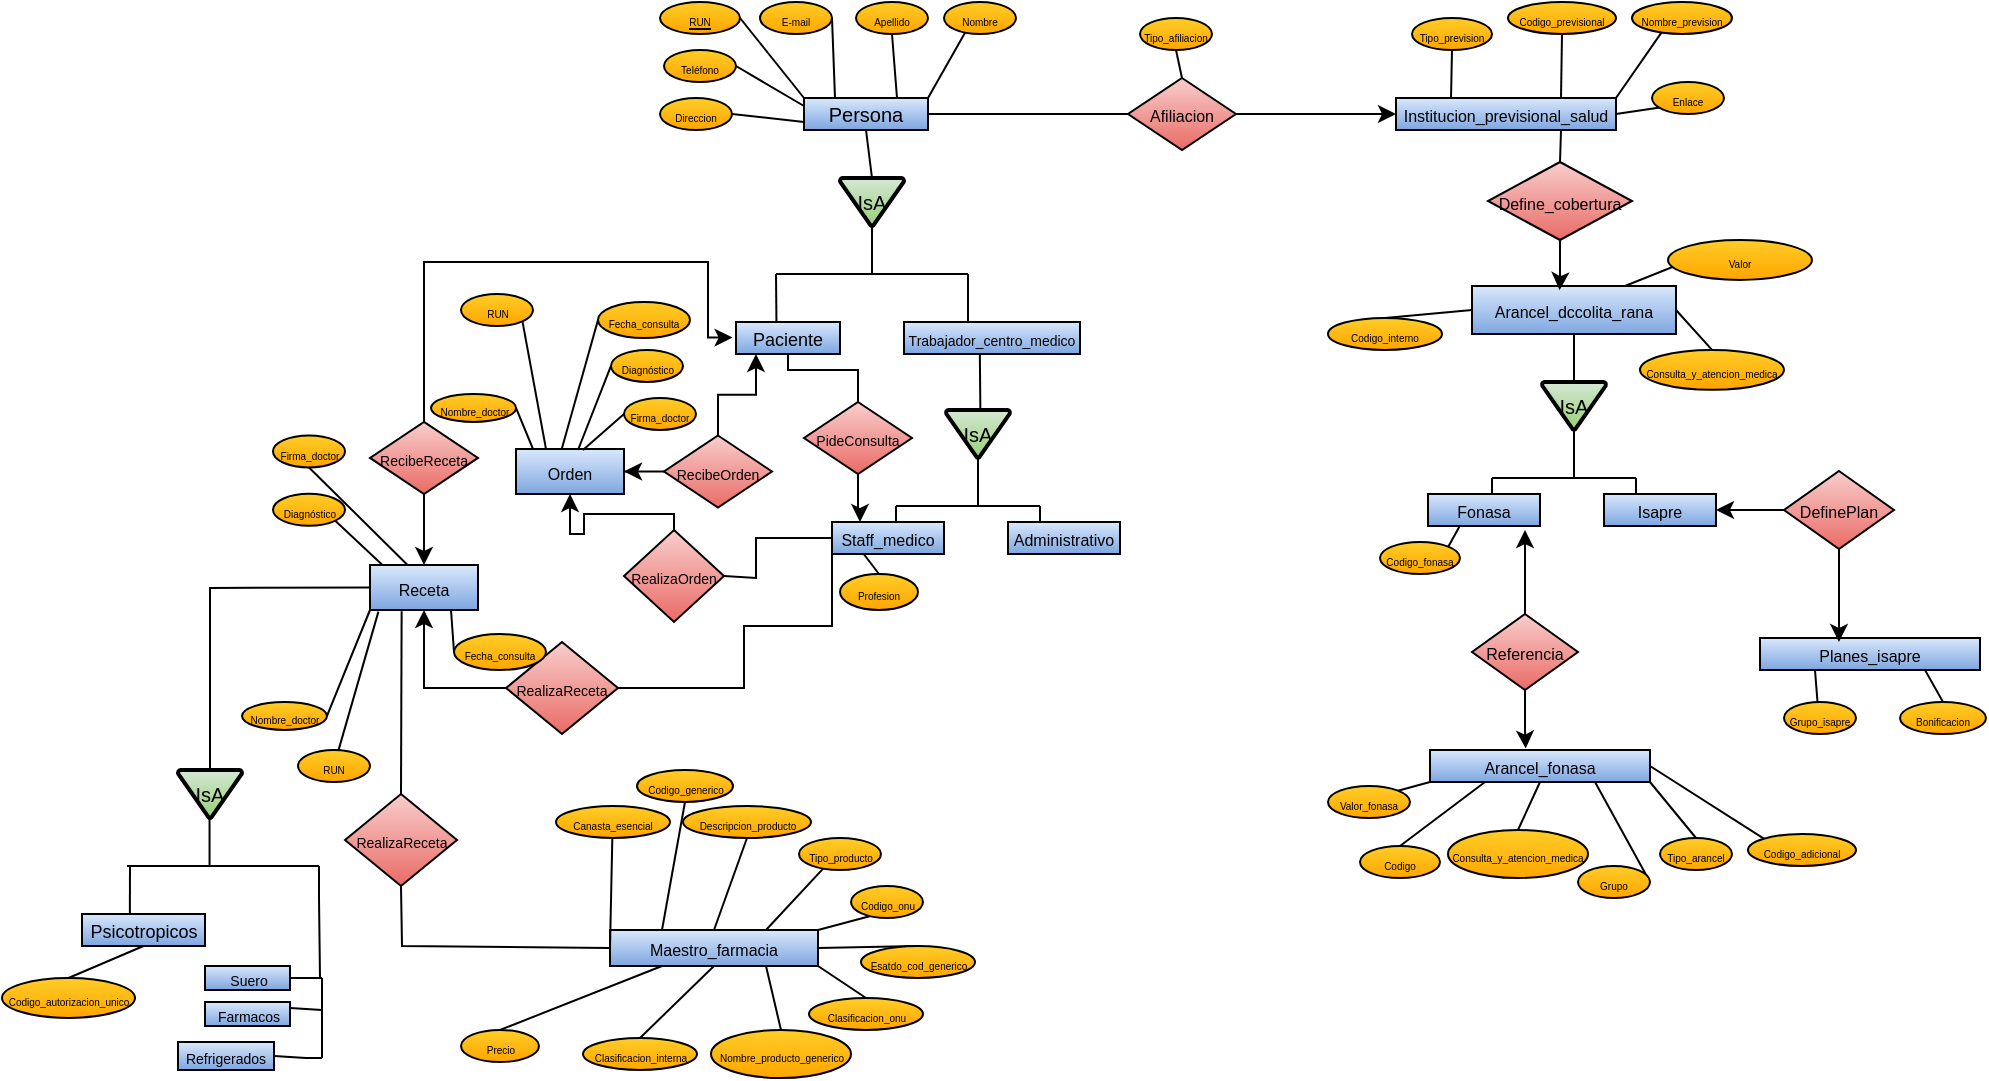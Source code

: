<mxfile version="28.2.1">
  <diagram name="Página-1" id="rJDqhCbAcnsPSJ13aXZU">
    <mxGraphModel dx="2027" dy="625" grid="1" gridSize="8" guides="1" tooltips="1" connect="1" arrows="1" fold="1" page="1" pageScale="1" pageWidth="827" pageHeight="1169" math="0" shadow="0">
      <root>
        <mxCell id="0" />
        <mxCell id="1" parent="0" />
        <mxCell id="Bj1nx7qE9Sku3UdAhUCZ-23" value="&lt;span style=&quot;text-wrap-mode: nowrap;&quot;&gt;&lt;font style=&quot;font-size: 10px;&quot;&gt;Persona&lt;/font&gt;&lt;/span&gt;" style="whiteSpace=wrap;html=1;align=center;fillColor=#dae8fc;strokeColor=#000000;gradientColor=#7ea6e0;" parent="1" vertex="1">
          <mxGeometry x="217" y="56" width="62" height="16" as="geometry" />
        </mxCell>
        <mxCell id="Bj1nx7qE9Sku3UdAhUCZ-24" value="&lt;span style=&quot;font-size: 5px;&quot;&gt;Teléfono&lt;/span&gt;" style="ellipse;whiteSpace=wrap;html=1;align=center;fillColor=#ffcd28;gradientColor=#ffa500;strokeColor=#000000;" parent="1" vertex="1">
          <mxGeometry x="147" y="32" width="36" height="16" as="geometry" />
        </mxCell>
        <mxCell id="Bj1nx7qE9Sku3UdAhUCZ-26" value="&lt;u style=&quot;font-size: 5px;&quot;&gt;RUN&lt;/u&gt;" style="ellipse;whiteSpace=wrap;html=1;align=center;fontStyle=4;fillColor=#ffcd28;gradientColor=#ffa500;strokeColor=#000000;" parent="1" vertex="1">
          <mxGeometry x="145" y="8" width="40" height="16" as="geometry" />
        </mxCell>
        <mxCell id="Bj1nx7qE9Sku3UdAhUCZ-30" value="" style="endArrow=none;html=1;rounded=0;entryX=1;entryY=0.5;entryDx=0;entryDy=0;exitX=0;exitY=0.75;exitDx=0;exitDy=0;strokeColor=#000000;" parent="1" source="Bj1nx7qE9Sku3UdAhUCZ-23" target="Bj1nx7qE9Sku3UdAhUCZ-35" edge="1">
          <mxGeometry width="50" height="50" relative="1" as="geometry">
            <mxPoint x="202" y="112" as="sourcePoint" />
            <mxPoint x="195" y="96" as="targetPoint" />
          </mxGeometry>
        </mxCell>
        <mxCell id="Bj1nx7qE9Sku3UdAhUCZ-32" value="&lt;span style=&quot;font-size: 5px;&quot;&gt;E-mail&lt;/span&gt;" style="ellipse;whiteSpace=wrap;html=1;align=center;fillColor=#ffcd28;gradientColor=#ffa500;strokeColor=#000000;" parent="1" vertex="1">
          <mxGeometry x="195" y="8" width="36" height="16" as="geometry" />
        </mxCell>
        <mxCell id="Bj1nx7qE9Sku3UdAhUCZ-33" value="&lt;span style=&quot;font-size: 5px;&quot;&gt;Nombre&lt;/span&gt;" style="ellipse;whiteSpace=wrap;html=1;align=center;fillColor=#ffcd28;gradientColor=#ffa500;strokeColor=#000000;" parent="1" vertex="1">
          <mxGeometry x="287" y="8" width="36" height="16" as="geometry" />
        </mxCell>
        <mxCell id="Bj1nx7qE9Sku3UdAhUCZ-34" value="&lt;span style=&quot;font-size: 5px;&quot;&gt;Apellido&lt;/span&gt;" style="ellipse;whiteSpace=wrap;html=1;align=center;fillColor=#ffcd28;gradientColor=#ffa500;strokeColor=#000000;" parent="1" vertex="1">
          <mxGeometry x="243" y="8" width="36" height="16" as="geometry" />
        </mxCell>
        <mxCell id="Bj1nx7qE9Sku3UdAhUCZ-35" value="&lt;span style=&quot;font-size: 5px;&quot;&gt;Direccion&lt;/span&gt;" style="ellipse;whiteSpace=wrap;html=1;align=center;fillColor=#ffcd28;gradientColor=#ffa500;strokeColor=#000000;" parent="1" vertex="1">
          <mxGeometry x="145" y="56" width="36" height="16" as="geometry" />
        </mxCell>
        <mxCell id="Bj1nx7qE9Sku3UdAhUCZ-36" value="" style="endArrow=none;html=1;rounded=0;entryX=1;entryY=0.5;entryDx=0;entryDy=0;exitX=0;exitY=0;exitDx=0;exitDy=0;strokeColor=#000000;" parent="1" source="Bj1nx7qE9Sku3UdAhUCZ-23" edge="1">
          <mxGeometry width="50" height="50" relative="1" as="geometry">
            <mxPoint x="192" y="32" as="sourcePoint" />
            <mxPoint x="185" y="16" as="targetPoint" />
          </mxGeometry>
        </mxCell>
        <mxCell id="Bj1nx7qE9Sku3UdAhUCZ-37" value="" style="endArrow=none;html=1;rounded=0;entryX=1;entryY=0.5;entryDx=0;entryDy=0;exitX=0;exitY=0.25;exitDx=0;exitDy=0;strokeColor=#000000;" parent="1" source="Bj1nx7qE9Sku3UdAhUCZ-23" edge="1">
          <mxGeometry width="50" height="50" relative="1" as="geometry">
            <mxPoint x="190" y="56" as="sourcePoint" />
            <mxPoint x="183" y="40" as="targetPoint" />
          </mxGeometry>
        </mxCell>
        <mxCell id="Bj1nx7qE9Sku3UdAhUCZ-38" value="" style="endArrow=none;html=1;rounded=0;entryX=1;entryY=0.5;entryDx=0;entryDy=0;exitX=0.25;exitY=0;exitDx=0;exitDy=0;strokeColor=#000000;" parent="1" source="Bj1nx7qE9Sku3UdAhUCZ-23" edge="1">
          <mxGeometry width="50" height="50" relative="1" as="geometry">
            <mxPoint x="233" y="48" as="sourcePoint" />
            <mxPoint x="231" y="16" as="targetPoint" />
          </mxGeometry>
        </mxCell>
        <mxCell id="Bj1nx7qE9Sku3UdAhUCZ-39" value="" style="endArrow=none;html=1;rounded=0;entryX=0.5;entryY=1;entryDx=0;entryDy=0;exitX=0.75;exitY=0;exitDx=0;exitDy=0;strokeColor=#000000;" parent="1" source="Bj1nx7qE9Sku3UdAhUCZ-23" target="Bj1nx7qE9Sku3UdAhUCZ-34" edge="1">
          <mxGeometry width="50" height="50" relative="1" as="geometry">
            <mxPoint x="266" y="48" as="sourcePoint" />
            <mxPoint x="259" y="32" as="targetPoint" />
          </mxGeometry>
        </mxCell>
        <mxCell id="Bj1nx7qE9Sku3UdAhUCZ-40" value="" style="endArrow=none;html=1;rounded=0;entryX=0.294;entryY=0.956;entryDx=0;entryDy=0;exitX=1;exitY=0;exitDx=0;exitDy=0;entryPerimeter=0;strokeColor=#000000;" parent="1" source="Bj1nx7qE9Sku3UdAhUCZ-23" target="Bj1nx7qE9Sku3UdAhUCZ-33" edge="1">
          <mxGeometry width="50" height="50" relative="1" as="geometry">
            <mxPoint x="290" y="48" as="sourcePoint" />
            <mxPoint x="283" y="32" as="targetPoint" />
          </mxGeometry>
        </mxCell>
        <mxCell id="Bj1nx7qE9Sku3UdAhUCZ-41" value="&lt;font size=&quot;1&quot;&gt;IsA&lt;/font&gt;" style="strokeWidth=2;html=1;shape=mxgraph.flowchart.merge_or_storage;whiteSpace=wrap;verticalAlign=middle;labelPosition=center;verticalLabelPosition=middle;align=center;fillColor=#d5e8d4;gradientColor=#97d077;strokeColor=#000000;" parent="1" vertex="1">
          <mxGeometry x="235" y="96" width="32" height="24" as="geometry" />
        </mxCell>
        <mxCell id="Bj1nx7qE9Sku3UdAhUCZ-42" value="" style="endArrow=none;html=1;rounded=0;entryX=0.5;entryY=1;entryDx=0;entryDy=0;strokeColor=#000000;" parent="1" target="Bj1nx7qE9Sku3UdAhUCZ-23" edge="1">
          <mxGeometry width="50" height="50" relative="1" as="geometry">
            <mxPoint x="251" y="96" as="sourcePoint" />
            <mxPoint x="227" y="96" as="targetPoint" />
            <Array as="points" />
          </mxGeometry>
        </mxCell>
        <mxCell id="Bj1nx7qE9Sku3UdAhUCZ-43" value="" style="endArrow=none;html=1;rounded=0;strokeColor=#000000;" parent="1" edge="1">
          <mxGeometry relative="1" as="geometry">
            <mxPoint x="203" y="144" as="sourcePoint" />
            <mxPoint x="299" y="144" as="targetPoint" />
          </mxGeometry>
        </mxCell>
        <mxCell id="Bj1nx7qE9Sku3UdAhUCZ-44" value="" style="endArrow=none;html=1;rounded=0;entryX=0.5;entryY=1;entryDx=0;entryDy=0;strokeColor=#000000;" parent="1" edge="1">
          <mxGeometry width="50" height="50" relative="1" as="geometry">
            <mxPoint x="251" y="144" as="sourcePoint" />
            <mxPoint x="251" y="120" as="targetPoint" />
            <Array as="points">
              <mxPoint x="251" y="144" />
            </Array>
          </mxGeometry>
        </mxCell>
        <mxCell id="hSOPc2--m0W6r65Y0pzY-3" value="&lt;span style=&quot;text-wrap-mode: nowrap;&quot;&gt;&lt;font style=&quot;font-size: 9px;&quot;&gt;Paciente&lt;/font&gt;&lt;/span&gt;" style="whiteSpace=wrap;html=1;align=center;fillColor=#dae8fc;gradientColor=#7ea6e0;strokeColor=#000000;" parent="1" vertex="1">
          <mxGeometry x="183" y="168" width="52" height="16" as="geometry" />
        </mxCell>
        <mxCell id="hSOPc2--m0W6r65Y0pzY-4" value="&lt;span style=&quot;text-wrap-mode: nowrap;&quot;&gt;&lt;font style=&quot;font-size: 7px;&quot;&gt;Trabajador_centro_medico&lt;/font&gt;&lt;/span&gt;" style="whiteSpace=wrap;html=1;align=center;fillColor=#dae8fc;gradientColor=#7ea6e0;strokeColor=#000000;" parent="1" vertex="1">
          <mxGeometry x="267" y="168" width="88" height="16" as="geometry" />
        </mxCell>
        <mxCell id="hSOPc2--m0W6r65Y0pzY-5" value="" style="endArrow=none;html=1;rounded=0;exitX=0.389;exitY=0;exitDx=0;exitDy=0;exitPerimeter=0;strokeColor=#000000;" parent="1" source="hSOPc2--m0W6r65Y0pzY-3" edge="1">
          <mxGeometry width="50" height="50" relative="1" as="geometry">
            <mxPoint x="139" y="176" as="sourcePoint" />
            <mxPoint x="203" y="144" as="targetPoint" />
            <Array as="points" />
          </mxGeometry>
        </mxCell>
        <mxCell id="hSOPc2--m0W6r65Y0pzY-6" value="" style="endArrow=none;html=1;rounded=0;strokeColor=#000000;" parent="1" edge="1">
          <mxGeometry width="50" height="50" relative="1" as="geometry">
            <mxPoint x="299" y="168" as="sourcePoint" />
            <mxPoint x="299" y="144" as="targetPoint" />
            <Array as="points">
              <mxPoint x="299" y="160" />
            </Array>
          </mxGeometry>
        </mxCell>
        <mxCell id="hSOPc2--m0W6r65Y0pzY-7" value="&lt;font size=&quot;1&quot;&gt;IsA&lt;/font&gt;" style="strokeWidth=2;html=1;shape=mxgraph.flowchart.merge_or_storage;whiteSpace=wrap;verticalAlign=middle;labelPosition=center;verticalLabelPosition=middle;align=center;fillColor=#d5e8d4;gradientColor=#97d077;strokeColor=#000000;" parent="1" vertex="1">
          <mxGeometry x="586" y="197.95" width="32" height="24" as="geometry" />
        </mxCell>
        <mxCell id="hSOPc2--m0W6r65Y0pzY-8" value="" style="endArrow=none;html=1;rounded=0;entryX=0.5;entryY=1;entryDx=0;entryDy=0;exitX=0.5;exitY=0;exitDx=0;exitDy=0;exitPerimeter=0;strokeColor=#000000;" parent="1" source="hSOPc2--m0W6r65Y0pzY-7" target="3k63BQbmj2PdBDbmNy_D-1" edge="1">
          <mxGeometry width="50" height="50" relative="1" as="geometry">
            <mxPoint x="584" y="197.95" as="sourcePoint" />
            <mxPoint x="584.824" y="173.998" as="targetPoint" />
            <Array as="points" />
          </mxGeometry>
        </mxCell>
        <mxCell id="hSOPc2--m0W6r65Y0pzY-9" value="" style="endArrow=none;html=1;rounded=0;strokeColor=#000000;" parent="1" edge="1">
          <mxGeometry relative="1" as="geometry">
            <mxPoint x="561" y="246" as="sourcePoint" />
            <mxPoint x="633" y="246" as="targetPoint" />
          </mxGeometry>
        </mxCell>
        <mxCell id="hSOPc2--m0W6r65Y0pzY-10" value="" style="endArrow=none;html=1;rounded=0;strokeColor=#000000;entryX=0.5;entryY=1;entryDx=0;entryDy=0;entryPerimeter=0;" parent="1" target="hSOPc2--m0W6r65Y0pzY-7" edge="1">
          <mxGeometry width="50" height="50" relative="1" as="geometry">
            <mxPoint x="602" y="246" as="sourcePoint" />
            <mxPoint x="584" y="261.95" as="targetPoint" />
            <Array as="points" />
          </mxGeometry>
        </mxCell>
        <mxCell id="hSOPc2--m0W6r65Y0pzY-12" value="" style="endArrow=none;html=1;rounded=0;strokeColor=#000000;" parent="1" edge="1">
          <mxGeometry width="50" height="50" relative="1" as="geometry">
            <mxPoint x="561" y="254" as="sourcePoint" />
            <mxPoint x="561" y="246" as="targetPoint" />
            <Array as="points" />
          </mxGeometry>
        </mxCell>
        <mxCell id="hSOPc2--m0W6r65Y0pzY-13" value="" style="endArrow=none;html=1;rounded=0;strokeColor=#000000;" parent="1" edge="1">
          <mxGeometry width="50" height="50" relative="1" as="geometry">
            <mxPoint x="633" y="254" as="sourcePoint" />
            <mxPoint x="633" y="246" as="targetPoint" />
            <Array as="points" />
          </mxGeometry>
        </mxCell>
        <mxCell id="hSOPc2--m0W6r65Y0pzY-14" value="&lt;span style=&quot;text-wrap-mode: nowrap;&quot;&gt;&lt;font style=&quot;font-size: 8px;&quot;&gt;Fonasa&lt;/font&gt;&lt;/span&gt;" style="whiteSpace=wrap;html=1;align=center;fillColor=#dae8fc;gradientColor=#7ea6e0;strokeColor=#000000;" parent="1" vertex="1">
          <mxGeometry x="529" y="254" width="56" height="16" as="geometry" />
        </mxCell>
        <mxCell id="hSOPc2--m0W6r65Y0pzY-15" value="&lt;span style=&quot;text-wrap-mode: nowrap;&quot;&gt;&lt;font style=&quot;font-size: 8px;&quot;&gt;Isapre&lt;/font&gt;&lt;/span&gt;" style="whiteSpace=wrap;html=1;align=center;fillColor=#dae8fc;gradientColor=#7ea6e0;strokeColor=#000000;" parent="1" vertex="1">
          <mxGeometry x="617" y="254" width="56" height="16" as="geometry" />
        </mxCell>
        <mxCell id="hSOPc2--m0W6r65Y0pzY-17" value="&lt;span style=&quot;font-size: 5px;&quot;&gt;Codigo_fonasa&lt;/span&gt;" style="ellipse;whiteSpace=wrap;html=1;align=center;fillColor=#ffcd28;gradientColor=#ffa500;strokeColor=#000000;" parent="1" vertex="1">
          <mxGeometry x="505" y="278" width="40" height="16" as="geometry" />
        </mxCell>
        <mxCell id="hSOPc2--m0W6r65Y0pzY-18" value="" style="endArrow=none;html=1;rounded=0;exitX=1;exitY=0;exitDx=0;exitDy=0;strokeColor=#000000;" parent="1" source="hSOPc2--m0W6r65Y0pzY-17" edge="1">
          <mxGeometry width="50" height="50" relative="1" as="geometry">
            <mxPoint x="544.86" y="286" as="sourcePoint" />
            <mxPoint x="544.86" y="270" as="targetPoint" />
            <Array as="points" />
          </mxGeometry>
        </mxCell>
        <mxCell id="hSOPc2--m0W6r65Y0pzY-19" value="&lt;span style=&quot;text-wrap-mode: nowrap;&quot;&gt;&lt;font style=&quot;font-size: 8px;&quot;&gt;Institucion_previsional_salud&lt;/font&gt;&lt;/span&gt;" style="whiteSpace=wrap;html=1;align=center;fillColor=#dae8fc;strokeColor=#000000;gradientColor=#7ea6e0;" parent="1" vertex="1">
          <mxGeometry x="513" y="56" width="110" height="16" as="geometry" />
        </mxCell>
        <mxCell id="hSOPc2--m0W6r65Y0pzY-20" value="&lt;span style=&quot;font-size: 5px;&quot;&gt;Tipo_prevision&lt;/span&gt;" style="ellipse;whiteSpace=wrap;html=1;align=center;fillColor=#ffcd28;gradientColor=#ffa500;strokeColor=#000000;" parent="1" vertex="1">
          <mxGeometry x="521" y="16" width="40" height="16" as="geometry" />
        </mxCell>
        <mxCell id="hSOPc2--m0W6r65Y0pzY-22" value="" style="endArrow=none;html=1;rounded=0;entryX=1;entryY=0.5;entryDx=0;entryDy=0;exitX=1;exitY=0.5;exitDx=0;exitDy=0;strokeColor=#000000;" parent="1" source="hSOPc2--m0W6r65Y0pzY-19" target="hSOPc2--m0W6r65Y0pzY-26" edge="1">
          <mxGeometry width="50" height="50" relative="1" as="geometry">
            <mxPoint x="546" y="112" as="sourcePoint" />
            <mxPoint x="539" y="96" as="targetPoint" />
          </mxGeometry>
        </mxCell>
        <mxCell id="hSOPc2--m0W6r65Y0pzY-24" value="&lt;font style=&quot;font-size: 5px;&quot;&gt;Nombre_prevision&lt;/font&gt;" style="ellipse;whiteSpace=wrap;html=1;align=center;fillColor=#ffcd28;gradientColor=#ffa500;strokeColor=#000000;" parent="1" vertex="1">
          <mxGeometry x="631" y="8" width="50" height="16" as="geometry" />
        </mxCell>
        <mxCell id="hSOPc2--m0W6r65Y0pzY-25" value="&lt;span style=&quot;font-size: 5px;&quot;&gt;Codigo_previsional&lt;/span&gt;" style="ellipse;whiteSpace=wrap;html=1;align=center;fillColor=#ffcd28;gradientColor=#ffa500;strokeColor=#000000;" parent="1" vertex="1">
          <mxGeometry x="569" y="8" width="54" height="16" as="geometry" />
        </mxCell>
        <mxCell id="hSOPc2--m0W6r65Y0pzY-26" value="&lt;span style=&quot;font-size: 5px;&quot;&gt;Enlace&lt;/span&gt;" style="ellipse;whiteSpace=wrap;html=1;align=center;fillColor=#ffcd28;gradientColor=#ffa500;strokeColor=#000000;" parent="1" vertex="1">
          <mxGeometry x="641" y="48" width="36" height="16" as="geometry" />
        </mxCell>
        <mxCell id="hSOPc2--m0W6r65Y0pzY-28" value="" style="endArrow=none;html=1;rounded=0;entryX=0.5;entryY=1;entryDx=0;entryDy=0;exitX=0.25;exitY=0;exitDx=0;exitDy=0;strokeColor=#000000;" parent="1" source="hSOPc2--m0W6r65Y0pzY-19" target="hSOPc2--m0W6r65Y0pzY-20" edge="1">
          <mxGeometry width="50" height="50" relative="1" as="geometry">
            <mxPoint x="534" y="56" as="sourcePoint" />
            <mxPoint x="527" y="40" as="targetPoint" />
          </mxGeometry>
        </mxCell>
        <mxCell id="hSOPc2--m0W6r65Y0pzY-30" value="" style="endArrow=none;html=1;rounded=0;entryX=0.5;entryY=1;entryDx=0;entryDy=0;exitX=0.75;exitY=0;exitDx=0;exitDy=0;strokeColor=#000000;" parent="1" source="hSOPc2--m0W6r65Y0pzY-19" target="hSOPc2--m0W6r65Y0pzY-25" edge="1">
          <mxGeometry width="50" height="50" relative="1" as="geometry">
            <mxPoint x="610" y="48" as="sourcePoint" />
            <mxPoint x="603" y="32" as="targetPoint" />
          </mxGeometry>
        </mxCell>
        <mxCell id="hSOPc2--m0W6r65Y0pzY-31" value="" style="endArrow=none;html=1;rounded=0;entryX=0.294;entryY=0.956;entryDx=0;entryDy=0;exitX=1;exitY=0;exitDx=0;exitDy=0;entryPerimeter=0;strokeColor=#000000;" parent="1" source="hSOPc2--m0W6r65Y0pzY-19" target="hSOPc2--m0W6r65Y0pzY-24" edge="1">
          <mxGeometry width="50" height="50" relative="1" as="geometry">
            <mxPoint x="634" y="48" as="sourcePoint" />
            <mxPoint x="627" y="32" as="targetPoint" />
          </mxGeometry>
        </mxCell>
        <mxCell id="hSOPc2--m0W6r65Y0pzY-32" value="&lt;span style=&quot;text-wrap-mode: nowrap;&quot;&gt;&lt;font style=&quot;font-size: 8px;&quot;&gt;Arancel_fonasa&lt;/font&gt;&lt;/span&gt;" style="whiteSpace=wrap;html=1;align=center;fillColor=#dae8fc;gradientColor=#7ea6e0;strokeColor=#000000;" parent="1" vertex="1">
          <mxGeometry x="530" y="382" width="110" height="16" as="geometry" />
        </mxCell>
        <mxCell id="hSOPc2--m0W6r65Y0pzY-33" value="&lt;span style=&quot;font-size: 5px;&quot;&gt;Codigo&lt;/span&gt;" style="ellipse;whiteSpace=wrap;html=1;align=center;fillColor=#ffcd28;gradientColor=#ffa500;strokeColor=#000000;" parent="1" vertex="1">
          <mxGeometry x="495" y="430" width="40" height="16" as="geometry" />
        </mxCell>
        <mxCell id="hSOPc2--m0W6r65Y0pzY-34" value="" style="endArrow=none;html=1;rounded=0;entryX=1;entryY=0.5;entryDx=0;entryDy=0;exitX=0.75;exitY=1;exitDx=0;exitDy=0;strokeColor=#000000;" parent="1" source="hSOPc2--m0W6r65Y0pzY-32" target="hSOPc2--m0W6r65Y0pzY-37" edge="1">
          <mxGeometry width="50" height="50" relative="1" as="geometry">
            <mxPoint x="555" y="438" as="sourcePoint" />
            <mxPoint x="548" y="422" as="targetPoint" />
          </mxGeometry>
        </mxCell>
        <mxCell id="hSOPc2--m0W6r65Y0pzY-35" value="&lt;font style=&quot;font-size: 5px;&quot;&gt;Valor_fonasa&lt;/font&gt;" style="ellipse;whiteSpace=wrap;html=1;align=center;fillColor=#ffcd28;gradientColor=#ffa500;strokeColor=#000000;" parent="1" vertex="1">
          <mxGeometry x="479" y="400" width="41" height="16" as="geometry" />
        </mxCell>
        <mxCell id="hSOPc2--m0W6r65Y0pzY-36" value="&lt;span style=&quot;font-size: 5px;&quot;&gt;Codigo_adicional&lt;/span&gt;" style="ellipse;whiteSpace=wrap;html=1;align=center;fillColor=#ffcd28;gradientColor=#ffa500;strokeColor=#000000;" parent="1" vertex="1">
          <mxGeometry x="689" y="424" width="54" height="16" as="geometry" />
        </mxCell>
        <mxCell id="hSOPc2--m0W6r65Y0pzY-37" value="&lt;span style=&quot;font-size: 5px;&quot;&gt;Grupo&lt;/span&gt;" style="ellipse;whiteSpace=wrap;html=1;align=center;fillColor=#ffcd28;gradientColor=#ffa500;strokeColor=#000000;" parent="1" vertex="1">
          <mxGeometry x="604" y="440" width="36" height="16" as="geometry" />
        </mxCell>
        <mxCell id="hSOPc2--m0W6r65Y0pzY-38" value="" style="endArrow=none;html=1;rounded=0;entryX=0.5;entryY=0;entryDx=0;entryDy=0;exitX=0.25;exitY=1;exitDx=0;exitDy=0;strokeColor=#000000;" parent="1" source="hSOPc2--m0W6r65Y0pzY-32" target="hSOPc2--m0W6r65Y0pzY-33" edge="1">
          <mxGeometry width="50" height="50" relative="1" as="geometry">
            <mxPoint x="543" y="382" as="sourcePoint" />
            <mxPoint x="536" y="366" as="targetPoint" />
          </mxGeometry>
        </mxCell>
        <mxCell id="hSOPc2--m0W6r65Y0pzY-39" value="" style="endArrow=none;html=1;rounded=0;entryX=0;entryY=0;entryDx=0;entryDy=0;exitX=1;exitY=0.5;exitDx=0;exitDy=0;strokeColor=#000000;" parent="1" source="hSOPc2--m0W6r65Y0pzY-32" target="hSOPc2--m0W6r65Y0pzY-36" edge="1">
          <mxGeometry width="50" height="50" relative="1" as="geometry">
            <mxPoint x="613" y="332" as="sourcePoint" />
            <mxPoint x="606" y="316" as="targetPoint" />
          </mxGeometry>
        </mxCell>
        <mxCell id="hSOPc2--m0W6r65Y0pzY-40" value="" style="endArrow=none;html=1;rounded=0;entryX=1;entryY=0;entryDx=0;entryDy=0;exitX=0;exitY=1;exitDx=0;exitDy=0;strokeColor=#000000;" parent="1" source="hSOPc2--m0W6r65Y0pzY-32" target="hSOPc2--m0W6r65Y0pzY-35" edge="1">
          <mxGeometry width="50" height="50" relative="1" as="geometry">
            <mxPoint x="643" y="374" as="sourcePoint" />
            <mxPoint x="636" y="358" as="targetPoint" />
          </mxGeometry>
        </mxCell>
        <mxCell id="hSOPc2--m0W6r65Y0pzY-41" value="" style="endArrow=none;html=1;rounded=0;entryX=0.5;entryY=0;entryDx=0;entryDy=0;exitX=1;exitY=1;exitDx=0;exitDy=0;strokeColor=#000000;" parent="1" source="hSOPc2--m0W6r65Y0pzY-32" target="hSOPc2--m0W6r65Y0pzY-42" edge="1">
          <mxGeometry width="50" height="50" relative="1" as="geometry">
            <mxPoint x="633" y="422" as="sourcePoint" />
            <mxPoint x="549" y="454" as="targetPoint" />
          </mxGeometry>
        </mxCell>
        <mxCell id="hSOPc2--m0W6r65Y0pzY-42" value="&lt;span style=&quot;font-size: 5px;&quot;&gt;Tipo_arancel&lt;/span&gt;" style="ellipse;whiteSpace=wrap;html=1;align=center;fillColor=#ffcd28;gradientColor=#ffa500;strokeColor=#000000;" parent="1" vertex="1">
          <mxGeometry x="645" y="426" width="36" height="16" as="geometry" />
        </mxCell>
        <mxCell id="hSOPc2--m0W6r65Y0pzY-43" value="" style="endArrow=none;html=1;rounded=0;entryX=0.5;entryY=0;entryDx=0;entryDy=0;exitX=0.5;exitY=1;exitDx=0;exitDy=0;strokeColor=#000000;" parent="1" source="hSOPc2--m0W6r65Y0pzY-32" target="hSOPc2--m0W6r65Y0pzY-44" edge="1">
          <mxGeometry width="50" height="50" relative="1" as="geometry">
            <mxPoint x="521" y="438" as="sourcePoint" />
            <mxPoint x="437" y="470" as="targetPoint" />
          </mxGeometry>
        </mxCell>
        <mxCell id="hSOPc2--m0W6r65Y0pzY-44" value="&lt;span style=&quot;font-size: 5px;&quot;&gt;Consulta_y_atencion_medica&lt;/span&gt;" style="ellipse;whiteSpace=wrap;html=1;align=center;fillColor=#ffcd28;gradientColor=#ffa500;strokeColor=#000000;" parent="1" vertex="1">
          <mxGeometry x="539" y="422" width="70" height="24" as="geometry" />
        </mxCell>
        <mxCell id="hSOPc2--m0W6r65Y0pzY-45" value="&lt;span style=&quot;text-wrap-mode: nowrap;&quot;&gt;&lt;font style=&quot;font-size: 8px;&quot;&gt;Planes_isapre&lt;/font&gt;&lt;/span&gt;" style="whiteSpace=wrap;html=1;align=center;fillColor=#dae8fc;gradientColor=#7ea6e0;strokeColor=#000000;" parent="1" vertex="1">
          <mxGeometry x="695" y="326" width="110" height="16" as="geometry" />
        </mxCell>
        <mxCell id="hSOPc2--m0W6r65Y0pzY-47" value="" style="endArrow=none;html=1;rounded=0;entryX=0.5;entryY=1;entryDx=0;entryDy=0;exitX=0.25;exitY=1;exitDx=0;exitDy=0;strokeColor=#000000;" parent="1" source="hSOPc2--m0W6r65Y0pzY-45" target="hSOPc2--m0W6r65Y0pzY-50" edge="1">
          <mxGeometry width="50" height="50" relative="1" as="geometry">
            <mxPoint x="686" y="502" as="sourcePoint" />
            <mxPoint x="679" y="486" as="targetPoint" />
          </mxGeometry>
        </mxCell>
        <mxCell id="hSOPc2--m0W6r65Y0pzY-50" value="&lt;span style=&quot;font-size: 5px;&quot;&gt;Grupo_isapre&lt;/span&gt;" style="ellipse;whiteSpace=wrap;html=1;align=center;fillColor=#ffcd28;gradientColor=#ffa500;strokeColor=#000000;" parent="1" vertex="1">
          <mxGeometry x="707" y="358" width="36" height="16" as="geometry" />
        </mxCell>
        <mxCell id="hSOPc2--m0W6r65Y0pzY-54" value="" style="endArrow=none;html=1;rounded=0;entryX=0.5;entryY=0;entryDx=0;entryDy=0;exitX=0.75;exitY=1;exitDx=0;exitDy=0;strokeColor=#000000;" parent="1" source="hSOPc2--m0W6r65Y0pzY-45" target="hSOPc2--m0W6r65Y0pzY-55" edge="1">
          <mxGeometry width="50" height="50" relative="1" as="geometry">
            <mxPoint x="764" y="486" as="sourcePoint" />
            <mxPoint x="680" y="518" as="targetPoint" />
          </mxGeometry>
        </mxCell>
        <mxCell id="hSOPc2--m0W6r65Y0pzY-55" value="&lt;span style=&quot;font-size: 5px;&quot;&gt;Bonificacion&lt;/span&gt;" style="ellipse;whiteSpace=wrap;html=1;align=center;fillColor=#ffcd28;gradientColor=#ffa500;strokeColor=#000000;" parent="1" vertex="1">
          <mxGeometry x="765" y="358" width="43" height="16" as="geometry" />
        </mxCell>
        <mxCell id="hSOPc2--m0W6r65Y0pzY-58" value="&lt;span style=&quot;text-wrap-mode: nowrap;&quot;&gt;&lt;font style=&quot;font-size: 8px;&quot;&gt;Maestro_farmacia&lt;/font&gt;&lt;/span&gt;" style="whiteSpace=wrap;html=1;align=center;fillColor=#dae8fc;gradientColor=#7ea6e0;strokeColor=#000000;" parent="1" vertex="1">
          <mxGeometry x="120" y="472" width="104" height="18" as="geometry" />
        </mxCell>
        <mxCell id="hSOPc2--m0W6r65Y0pzY-59" value="&lt;span style=&quot;font-size: 5px;&quot;&gt;Codigo_generico&lt;/span&gt;" style="ellipse;whiteSpace=wrap;html=1;align=center;fillColor=#ffcd28;gradientColor=#ffa500;strokeColor=#000000;" parent="1" vertex="1">
          <mxGeometry x="133.5" y="392" width="48" height="16" as="geometry" />
        </mxCell>
        <mxCell id="hSOPc2--m0W6r65Y0pzY-60" value="" style="endArrow=none;html=1;rounded=0;entryX=1;entryY=0.5;entryDx=0;entryDy=0;exitX=1;exitY=0;exitDx=0;exitDy=0;strokeColor=#000000;" parent="1" source="hSOPc2--m0W6r65Y0pzY-58" target="hSOPc2--m0W6r65Y0pzY-63" edge="1">
          <mxGeometry width="50" height="50" relative="1" as="geometry">
            <mxPoint x="149.5" y="530" as="sourcePoint" />
            <mxPoint x="142.5" y="514" as="targetPoint" />
          </mxGeometry>
        </mxCell>
        <mxCell id="hSOPc2--m0W6r65Y0pzY-61" value="&lt;font style=&quot;font-size: 5px;&quot;&gt;Tipo_producto&lt;/font&gt;" style="ellipse;whiteSpace=wrap;html=1;align=center;fillColor=#ffcd28;gradientColor=#ffa500;strokeColor=#000000;" parent="1" vertex="1">
          <mxGeometry x="214.5" y="426" width="41" height="16" as="geometry" />
        </mxCell>
        <mxCell id="hSOPc2--m0W6r65Y0pzY-62" value="&lt;span style=&quot;font-size: 5px;&quot;&gt;Descripcion_producto&lt;/span&gt;" style="ellipse;whiteSpace=wrap;html=1;align=center;fillColor=#ffcd28;gradientColor=#ffa500;strokeColor=#000000;" parent="1" vertex="1">
          <mxGeometry x="156.5" y="410" width="64" height="16" as="geometry" />
        </mxCell>
        <mxCell id="hSOPc2--m0W6r65Y0pzY-63" value="&lt;span style=&quot;font-size: 5px;&quot;&gt;Codigo_onu&lt;/span&gt;" style="ellipse;whiteSpace=wrap;html=1;align=center;fillColor=#ffcd28;gradientColor=#ffa500;strokeColor=#000000;" parent="1" vertex="1">
          <mxGeometry x="240.5" y="450" width="36" height="16" as="geometry" />
        </mxCell>
        <mxCell id="hSOPc2--m0W6r65Y0pzY-64" value="" style="endArrow=none;html=1;rounded=0;entryX=0.5;entryY=1;entryDx=0;entryDy=0;exitX=0.25;exitY=0;exitDx=0;exitDy=0;strokeColor=#000000;" parent="1" source="hSOPc2--m0W6r65Y0pzY-58" target="hSOPc2--m0W6r65Y0pzY-59" edge="1">
          <mxGeometry width="50" height="50" relative="1" as="geometry">
            <mxPoint x="137.5" y="474" as="sourcePoint" />
            <mxPoint x="130.5" y="458" as="targetPoint" />
          </mxGeometry>
        </mxCell>
        <mxCell id="hSOPc2--m0W6r65Y0pzY-65" value="" style="endArrow=none;html=1;rounded=0;entryX=0.5;entryY=1;entryDx=0;entryDy=0;exitX=0.5;exitY=0;exitDx=0;exitDy=0;strokeColor=#000000;" parent="1" source="hSOPc2--m0W6r65Y0pzY-58" target="hSOPc2--m0W6r65Y0pzY-62" edge="1">
          <mxGeometry width="50" height="50" relative="1" as="geometry">
            <mxPoint x="213.5" y="466" as="sourcePoint" />
            <mxPoint x="206.5" y="450" as="targetPoint" />
          </mxGeometry>
        </mxCell>
        <mxCell id="hSOPc2--m0W6r65Y0pzY-66" value="" style="endArrow=none;html=1;rounded=0;entryX=0.294;entryY=0.956;entryDx=0;entryDy=0;exitX=0.75;exitY=0;exitDx=0;exitDy=0;entryPerimeter=0;strokeColor=#000000;" parent="1" source="hSOPc2--m0W6r65Y0pzY-58" target="hSOPc2--m0W6r65Y0pzY-61" edge="1">
          <mxGeometry width="50" height="50" relative="1" as="geometry">
            <mxPoint x="237.5" y="466" as="sourcePoint" />
            <mxPoint x="230.5" y="450" as="targetPoint" />
          </mxGeometry>
        </mxCell>
        <mxCell id="hSOPc2--m0W6r65Y0pzY-67" value="" style="endArrow=none;html=1;rounded=0;entryX=0.5;entryY=0;entryDx=0;entryDy=0;exitX=1;exitY=1;exitDx=0;exitDy=0;strokeColor=#000000;" parent="1" source="hSOPc2--m0W6r65Y0pzY-58" target="hSOPc2--m0W6r65Y0pzY-68" edge="1">
          <mxGeometry width="50" height="50" relative="1" as="geometry">
            <mxPoint x="227.5" y="514" as="sourcePoint" />
            <mxPoint x="143.5" y="546" as="targetPoint" />
          </mxGeometry>
        </mxCell>
        <mxCell id="hSOPc2--m0W6r65Y0pzY-68" value="&lt;span style=&quot;font-size: 5px;&quot;&gt;Clasificacion_onu&lt;/span&gt;" style="ellipse;whiteSpace=wrap;html=1;align=center;fillColor=#ffcd28;gradientColor=#ffa500;strokeColor=#000000;" parent="1" vertex="1">
          <mxGeometry x="219.5" y="506" width="57" height="16" as="geometry" />
        </mxCell>
        <mxCell id="hSOPc2--m0W6r65Y0pzY-69" value="" style="endArrow=none;html=1;rounded=0;entryX=0.5;entryY=0;entryDx=0;entryDy=0;exitX=0.75;exitY=1;exitDx=0;exitDy=0;strokeColor=#000000;" parent="1" source="hSOPc2--m0W6r65Y0pzY-58" target="hSOPc2--m0W6r65Y0pzY-70" edge="1">
          <mxGeometry width="50" height="50" relative="1" as="geometry">
            <mxPoint x="115.5" y="530" as="sourcePoint" />
            <mxPoint x="31.5" y="562" as="targetPoint" />
          </mxGeometry>
        </mxCell>
        <mxCell id="hSOPc2--m0W6r65Y0pzY-70" value="&lt;span style=&quot;font-size: 5px;&quot;&gt;Nombre_producto_generico&lt;/span&gt;" style="ellipse;whiteSpace=wrap;html=1;align=center;fillColor=#ffcd28;gradientColor=#ffa500;strokeColor=#000000;" parent="1" vertex="1">
          <mxGeometry x="170.5" y="522" width="70" height="24" as="geometry" />
        </mxCell>
        <mxCell id="hSOPc2--m0W6r65Y0pzY-71" value="" style="endArrow=none;html=1;rounded=0;entryX=0.5;entryY=0;entryDx=0;entryDy=0;exitX=0.5;exitY=1;exitDx=0;exitDy=0;strokeColor=#000000;" parent="1" source="hSOPc2--m0W6r65Y0pzY-58" target="hSOPc2--m0W6r65Y0pzY-72" edge="1">
          <mxGeometry width="50" height="50" relative="1" as="geometry">
            <mxPoint x="130" y="466" as="sourcePoint" />
            <mxPoint x="-5.5" y="546" as="targetPoint" />
          </mxGeometry>
        </mxCell>
        <mxCell id="hSOPc2--m0W6r65Y0pzY-72" value="&lt;span style=&quot;font-size: 5px;&quot;&gt;Clasificacion_interna&lt;/span&gt;" style="ellipse;whiteSpace=wrap;html=1;align=center;fillColor=#ffcd28;gradientColor=#ffa500;strokeColor=#000000;" parent="1" vertex="1">
          <mxGeometry x="106.5" y="526" width="57" height="16" as="geometry" />
        </mxCell>
        <mxCell id="hSOPc2--m0W6r65Y0pzY-73" value="" style="endArrow=none;html=1;rounded=0;entryX=0.5;entryY=0;entryDx=0;entryDy=0;exitX=1;exitY=0.5;exitDx=0;exitDy=0;strokeColor=#000000;" parent="1" source="hSOPc2--m0W6r65Y0pzY-58" target="hSOPc2--m0W6r65Y0pzY-74" edge="1">
          <mxGeometry width="50" height="50" relative="1" as="geometry">
            <mxPoint x="219.5" y="460" as="sourcePoint" />
            <mxPoint x="169.5" y="520" as="targetPoint" />
          </mxGeometry>
        </mxCell>
        <mxCell id="hSOPc2--m0W6r65Y0pzY-74" value="&lt;span style=&quot;font-size: 5px;&quot;&gt;Esatdo_cod_generico&lt;/span&gt;" style="ellipse;whiteSpace=wrap;html=1;align=center;fillColor=#ffcd28;gradientColor=#ffa500;strokeColor=#000000;" parent="1" vertex="1">
          <mxGeometry x="245.5" y="480" width="57" height="16" as="geometry" />
        </mxCell>
        <mxCell id="hSOPc2--m0W6r65Y0pzY-75" value="" style="endArrow=none;html=1;rounded=0;entryX=0.5;entryY=0;entryDx=0;entryDy=0;exitX=0;exitY=0.5;exitDx=0;exitDy=0;strokeColor=#000000;" parent="1" source="hSOPc2--m0W6r65Y0pzY-58" target="hSOPc2--m0W6r65Y0pzY-76" edge="1">
          <mxGeometry width="50" height="50" relative="1" as="geometry">
            <mxPoint x="61.5" y="472" as="sourcePoint" />
            <mxPoint x="-21.5" y="528" as="targetPoint" />
          </mxGeometry>
        </mxCell>
        <mxCell id="hSOPc2--m0W6r65Y0pzY-76" value="&lt;span style=&quot;font-size: 5px;&quot;&gt;Canasta_esencial&lt;/span&gt;" style="ellipse;whiteSpace=wrap;html=1;align=center;fillColor=#ffcd28;gradientColor=#ffa500;strokeColor=#000000;" parent="1" vertex="1">
          <mxGeometry x="93" y="410" width="57" height="16" as="geometry" />
        </mxCell>
        <mxCell id="hSOPc2--m0W6r65Y0pzY-77" value="" style="endArrow=none;html=1;rounded=0;entryX=0.5;entryY=0;entryDx=0;entryDy=0;exitX=0.25;exitY=1;exitDx=0;exitDy=0;strokeColor=#000000;" parent="1" source="hSOPc2--m0W6r65Y0pzY-58" target="hSOPc2--m0W6r65Y0pzY-78" edge="1">
          <mxGeometry width="50" height="50" relative="1" as="geometry">
            <mxPoint x="61.5" y="506" as="sourcePoint" />
            <mxPoint x="-21.5" y="562" as="targetPoint" />
          </mxGeometry>
        </mxCell>
        <mxCell id="hSOPc2--m0W6r65Y0pzY-78" value="&lt;span style=&quot;font-size: 5px;&quot;&gt;Precio&lt;/span&gt;" style="ellipse;whiteSpace=wrap;html=1;align=center;fillColor=#ffcd28;gradientColor=#ffa500;strokeColor=#000000;" parent="1" vertex="1">
          <mxGeometry x="45.5" y="522" width="39" height="16" as="geometry" />
        </mxCell>
        <mxCell id="sFIQcPKBmGU3M8hRx69B-3" style="edgeStyle=orthogonalEdgeStyle;rounded=0;orthogonalLoop=1;jettySize=auto;html=1;entryX=0;entryY=0.5;entryDx=0;entryDy=0;strokeColor=#000000;" parent="1" source="sFIQcPKBmGU3M8hRx69B-1" target="hSOPc2--m0W6r65Y0pzY-19" edge="1">
          <mxGeometry relative="1" as="geometry" />
        </mxCell>
        <mxCell id="sFIQcPKBmGU3M8hRx69B-1" value="&lt;font style=&quot;font-size: 8px;&quot;&gt;Afiliacion&lt;/font&gt;" style="shape=rhombus;perimeter=rhombusPerimeter;whiteSpace=wrap;html=1;align=center;fillColor=#f8cecc;gradientColor=#ea6b66;strokeColor=#000000;" parent="1" vertex="1">
          <mxGeometry x="379" y="46" width="54" height="36" as="geometry" />
        </mxCell>
        <mxCell id="sFIQcPKBmGU3M8hRx69B-4" value="" style="endArrow=none;html=1;rounded=0;entryX=1;entryY=0.5;entryDx=0;entryDy=0;exitX=0;exitY=0.5;exitDx=0;exitDy=0;strokeColor=#000000;" parent="1" source="sFIQcPKBmGU3M8hRx69B-1" target="Bj1nx7qE9Sku3UdAhUCZ-23" edge="1">
          <mxGeometry width="50" height="50" relative="1" as="geometry">
            <mxPoint x="360" y="96" as="sourcePoint" />
            <mxPoint x="379" y="63" as="targetPoint" />
          </mxGeometry>
        </mxCell>
        <mxCell id="3k63BQbmj2PdBDbmNy_D-1" value="&lt;span style=&quot;text-wrap-mode: nowrap;&quot;&gt;&lt;font style=&quot;font-size: 8px;&quot;&gt;Arancel_dccolita_rana&lt;/font&gt;&lt;/span&gt;" style="whiteSpace=wrap;html=1;align=center;fillColor=#dae8fc;gradientColor=#7ea6e0;strokeColor=#000000;" vertex="1" parent="1">
          <mxGeometry x="551" y="150" width="102" height="24" as="geometry" />
        </mxCell>
        <mxCell id="3k63BQbmj2PdBDbmNy_D-18" value="" style="endArrow=none;html=1;rounded=0;entryX=0.5;entryY=0;entryDx=0;entryDy=0;exitX=0;exitY=0.5;exitDx=0;exitDy=0;strokeColor=#000000;" edge="1" parent="1" source="3k63BQbmj2PdBDbmNy_D-1" target="3k63BQbmj2PdBDbmNy_D-19">
          <mxGeometry width="50" height="50" relative="1" as="geometry">
            <mxPoint x="488" y="156" as="sourcePoint" />
            <mxPoint x="405" y="212" as="targetPoint" />
          </mxGeometry>
        </mxCell>
        <mxCell id="3k63BQbmj2PdBDbmNy_D-19" value="&lt;span style=&quot;font-size: 5px;&quot;&gt;Codigo_interno&lt;/span&gt;" style="ellipse;whiteSpace=wrap;html=1;align=center;fillColor=#ffcd28;gradientColor=#ffa500;strokeColor=#000000;" vertex="1" parent="1">
          <mxGeometry x="479" y="165.95" width="57" height="16" as="geometry" />
        </mxCell>
        <mxCell id="3k63BQbmj2PdBDbmNy_D-22" value="&lt;span style=&quot;font-size: 5px;&quot;&gt;Tipo_afiliacion&lt;/span&gt;" style="ellipse;whiteSpace=wrap;html=1;align=center;fillColor=#ffcd28;gradientColor=#ffa500;strokeColor=#000000;" vertex="1" parent="1">
          <mxGeometry x="385" y="16" width="36" height="16" as="geometry" />
        </mxCell>
        <mxCell id="3k63BQbmj2PdBDbmNy_D-23" value="" style="endArrow=none;html=1;rounded=0;entryX=0.5;entryY=1;entryDx=0;entryDy=0;exitX=0.5;exitY=0;exitDx=0;exitDy=0;strokeColor=#000000;" edge="1" parent="1" source="sFIQcPKBmGU3M8hRx69B-1" target="3k63BQbmj2PdBDbmNy_D-22">
          <mxGeometry width="50" height="50" relative="1" as="geometry">
            <mxPoint x="369" y="65" as="sourcePoint" />
            <mxPoint x="388" y="32" as="targetPoint" />
          </mxGeometry>
        </mxCell>
        <mxCell id="3k63BQbmj2PdBDbmNy_D-25" value="&lt;font style=&quot;font-size: 8px;&quot;&gt;Define_cobertura&lt;/font&gt;" style="shape=rhombus;perimeter=rhombusPerimeter;whiteSpace=wrap;html=1;align=center;fillColor=#f8cecc;gradientColor=#ea6b66;strokeColor=#000000;" vertex="1" parent="1">
          <mxGeometry x="559" y="88" width="72" height="39" as="geometry" />
        </mxCell>
        <mxCell id="3k63BQbmj2PdBDbmNy_D-26" value="" style="endArrow=none;html=1;rounded=0;entryX=0.75;entryY=1;entryDx=0;entryDy=0;exitX=0.5;exitY=0;exitDx=0;exitDy=0;strokeColor=#000000;" edge="1" parent="1" source="3k63BQbmj2PdBDbmNy_D-25" target="hSOPc2--m0W6r65Y0pzY-19">
          <mxGeometry width="50" height="50" relative="1" as="geometry">
            <mxPoint x="625" y="121" as="sourcePoint" />
            <mxPoint x="648" y="88" as="targetPoint" />
          </mxGeometry>
        </mxCell>
        <mxCell id="3k63BQbmj2PdBDbmNy_D-48" style="edgeStyle=orthogonalEdgeStyle;rounded=0;orthogonalLoop=1;jettySize=auto;html=1;" edge="1" parent="1" source="3k63BQbmj2PdBDbmNy_D-28">
          <mxGeometry relative="1" as="geometry">
            <mxPoint x="577.5" y="272" as="targetPoint" />
          </mxGeometry>
        </mxCell>
        <mxCell id="3k63BQbmj2PdBDbmNy_D-28" value="&lt;font style=&quot;font-size: 8px;&quot;&gt;Referencia&lt;/font&gt;" style="shape=rhombus;perimeter=rhombusPerimeter;whiteSpace=wrap;html=1;align=center;fillColor=#f8cecc;gradientColor=#ea6b66;strokeColor=#000000;" vertex="1" parent="1">
          <mxGeometry x="551" y="314" width="53" height="38" as="geometry" />
        </mxCell>
        <mxCell id="3k63BQbmj2PdBDbmNy_D-50" style="edgeStyle=orthogonalEdgeStyle;rounded=0;orthogonalLoop=1;jettySize=auto;html=1;entryX=1;entryY=0.5;entryDx=0;entryDy=0;" edge="1" parent="1" source="3k63BQbmj2PdBDbmNy_D-32" target="hSOPc2--m0W6r65Y0pzY-15">
          <mxGeometry relative="1" as="geometry" />
        </mxCell>
        <mxCell id="3k63BQbmj2PdBDbmNy_D-32" value="&lt;font style=&quot;font-size: 8px;&quot;&gt;DefinePlan&lt;/font&gt;" style="shape=rhombus;perimeter=rhombusPerimeter;whiteSpace=wrap;html=1;align=center;fillColor=#f8cecc;gradientColor=#ea6b66;strokeColor=#000000;" vertex="1" parent="1">
          <mxGeometry x="707" y="242.5" width="55" height="39" as="geometry" />
        </mxCell>
        <mxCell id="3k63BQbmj2PdBDbmNy_D-36" value="" style="endArrow=none;html=1;rounded=0;entryX=0.5;entryY=0;entryDx=0;entryDy=0;exitX=1;exitY=0.5;exitDx=0;exitDy=0;strokeColor=#000000;" edge="1" parent="1" target="3k63BQbmj2PdBDbmNy_D-37" source="3k63BQbmj2PdBDbmNy_D-1">
          <mxGeometry width="50" height="50" relative="1" as="geometry">
            <mxPoint x="754" y="160" as="sourcePoint" />
            <mxPoint x="608" y="210" as="targetPoint" />
          </mxGeometry>
        </mxCell>
        <mxCell id="3k63BQbmj2PdBDbmNy_D-37" value="&lt;span style=&quot;font-size: 5px;&quot;&gt;Consulta_y_atencion_medica&lt;/span&gt;" style="ellipse;whiteSpace=wrap;html=1;align=center;fillColor=#ffcd28;gradientColor=#ffa500;strokeColor=#000000;" vertex="1" parent="1">
          <mxGeometry x="635" y="181.95" width="72" height="19.95" as="geometry" />
        </mxCell>
        <mxCell id="3k63BQbmj2PdBDbmNy_D-39" value="" style="endArrow=none;html=1;rounded=0;entryX=0.5;entryY=0;entryDx=0;entryDy=0;exitX=0.75;exitY=0;exitDx=0;exitDy=0;strokeColor=#000000;" edge="1" parent="1" target="3k63BQbmj2PdBDbmNy_D-40" source="3k63BQbmj2PdBDbmNy_D-1">
          <mxGeometry width="50" height="50" relative="1" as="geometry">
            <mxPoint x="634" y="104" as="sourcePoint" />
            <mxPoint x="589" y="152" as="targetPoint" />
          </mxGeometry>
        </mxCell>
        <mxCell id="3k63BQbmj2PdBDbmNy_D-40" value="&lt;span style=&quot;font-size: 5px;&quot;&gt;Valor&lt;/span&gt;" style="ellipse;whiteSpace=wrap;html=1;align=center;fillColor=#ffcd28;gradientColor=#ffa500;strokeColor=#000000;" vertex="1" parent="1">
          <mxGeometry x="649" y="127" width="72" height="19.95" as="geometry" />
        </mxCell>
        <mxCell id="3k63BQbmj2PdBDbmNy_D-42" style="edgeStyle=orthogonalEdgeStyle;rounded=0;orthogonalLoop=1;jettySize=auto;html=1;entryX=0.429;entryY=0.087;entryDx=0;entryDy=0;entryPerimeter=0;" edge="1" parent="1" source="3k63BQbmj2PdBDbmNy_D-25" target="3k63BQbmj2PdBDbmNy_D-1">
          <mxGeometry relative="1" as="geometry" />
        </mxCell>
        <mxCell id="3k63BQbmj2PdBDbmNy_D-49" style="edgeStyle=orthogonalEdgeStyle;rounded=0;orthogonalLoop=1;jettySize=auto;html=1;entryX=0.435;entryY=-0.044;entryDx=0;entryDy=0;entryPerimeter=0;" edge="1" parent="1" source="3k63BQbmj2PdBDbmNy_D-28" target="hSOPc2--m0W6r65Y0pzY-32">
          <mxGeometry relative="1" as="geometry" />
        </mxCell>
        <mxCell id="3k63BQbmj2PdBDbmNy_D-51" style="edgeStyle=orthogonalEdgeStyle;rounded=0;orthogonalLoop=1;jettySize=auto;html=1;entryX=0.359;entryY=0.125;entryDx=0;entryDy=0;entryPerimeter=0;" edge="1" parent="1" source="3k63BQbmj2PdBDbmNy_D-32" target="hSOPc2--m0W6r65Y0pzY-45">
          <mxGeometry relative="1" as="geometry" />
        </mxCell>
        <mxCell id="3k63BQbmj2PdBDbmNy_D-52" value="&lt;font size=&quot;1&quot;&gt;IsA&lt;/font&gt;" style="strokeWidth=2;html=1;shape=mxgraph.flowchart.merge_or_storage;whiteSpace=wrap;verticalAlign=middle;labelPosition=center;verticalLabelPosition=middle;align=center;fillColor=#d5e8d4;gradientColor=#97d077;strokeColor=#000000;" vertex="1" parent="1">
          <mxGeometry x="288" y="211.95" width="32" height="24" as="geometry" />
        </mxCell>
        <mxCell id="3k63BQbmj2PdBDbmNy_D-53" value="" style="endArrow=none;html=1;rounded=0;strokeColor=#000000;" edge="1" parent="1">
          <mxGeometry relative="1" as="geometry">
            <mxPoint x="263" y="260" as="sourcePoint" />
            <mxPoint x="335" y="260" as="targetPoint" />
          </mxGeometry>
        </mxCell>
        <mxCell id="3k63BQbmj2PdBDbmNy_D-54" value="" style="endArrow=none;html=1;rounded=0;strokeColor=#000000;entryX=0.5;entryY=1;entryDx=0;entryDy=0;entryPerimeter=0;" edge="1" parent="1" target="3k63BQbmj2PdBDbmNy_D-52">
          <mxGeometry width="50" height="50" relative="1" as="geometry">
            <mxPoint x="304" y="260" as="sourcePoint" />
            <mxPoint x="286" y="275.95" as="targetPoint" />
            <Array as="points" />
          </mxGeometry>
        </mxCell>
        <mxCell id="3k63BQbmj2PdBDbmNy_D-55" value="" style="endArrow=none;html=1;rounded=0;strokeColor=#000000;" edge="1" parent="1">
          <mxGeometry width="50" height="50" relative="1" as="geometry">
            <mxPoint x="263" y="268" as="sourcePoint" />
            <mxPoint x="263" y="260" as="targetPoint" />
            <Array as="points" />
          </mxGeometry>
        </mxCell>
        <mxCell id="3k63BQbmj2PdBDbmNy_D-56" value="" style="endArrow=none;html=1;rounded=0;strokeColor=#000000;" edge="1" parent="1">
          <mxGeometry width="50" height="50" relative="1" as="geometry">
            <mxPoint x="335" y="268" as="sourcePoint" />
            <mxPoint x="335" y="260" as="targetPoint" />
            <Array as="points" />
          </mxGeometry>
        </mxCell>
        <mxCell id="3k63BQbmj2PdBDbmNy_D-57" value="&lt;span style=&quot;text-wrap-mode: nowrap;&quot;&gt;&lt;font style=&quot;font-size: 8px;&quot;&gt;Staff_medico&lt;/font&gt;&lt;/span&gt;" style="whiteSpace=wrap;html=1;align=center;fillColor=#dae8fc;gradientColor=#7ea6e0;strokeColor=#000000;" vertex="1" parent="1">
          <mxGeometry x="231" y="268" width="56" height="16" as="geometry" />
        </mxCell>
        <mxCell id="3k63BQbmj2PdBDbmNy_D-58" value="&lt;span style=&quot;text-wrap-mode: nowrap;&quot;&gt;&lt;font style=&quot;font-size: 8px;&quot;&gt;Administrativo&lt;/font&gt;&lt;/span&gt;" style="whiteSpace=wrap;html=1;align=center;fillColor=#dae8fc;gradientColor=#7ea6e0;strokeColor=#000000;" vertex="1" parent="1">
          <mxGeometry x="319" y="268" width="56" height="16" as="geometry" />
        </mxCell>
        <mxCell id="3k63BQbmj2PdBDbmNy_D-59" value="" style="endArrow=none;html=1;rounded=0;exitX=0.5;exitY=0;exitDx=0;exitDy=0;strokeColor=#000000;" edge="1" parent="1" source="3k63BQbmj2PdBDbmNy_D-64">
          <mxGeometry width="50" height="50" relative="1" as="geometry">
            <mxPoint x="241" y="294" as="sourcePoint" />
            <mxPoint x="246.86" y="284" as="targetPoint" />
            <Array as="points" />
          </mxGeometry>
        </mxCell>
        <mxCell id="3k63BQbmj2PdBDbmNy_D-63" value="" style="endArrow=none;html=1;rounded=0;strokeColor=#000000;entryX=0.5;entryY=1;entryDx=0;entryDy=0;entryPerimeter=0;exitX=0.537;exitY=-0.001;exitDx=0;exitDy=0;exitPerimeter=0;" edge="1" parent="1" source="3k63BQbmj2PdBDbmNy_D-52">
          <mxGeometry width="50" height="50" relative="1" as="geometry">
            <mxPoint x="304.92" y="208" as="sourcePoint" />
            <mxPoint x="304.92" y="184" as="targetPoint" />
            <Array as="points" />
          </mxGeometry>
        </mxCell>
        <mxCell id="3k63BQbmj2PdBDbmNy_D-64" value="&lt;span style=&quot;font-size: 5px;&quot;&gt;Profesion&lt;/span&gt;" style="ellipse;whiteSpace=wrap;html=1;align=center;fillColor=#ffcd28;gradientColor=#ffa500;strokeColor=#000000;" vertex="1" parent="1">
          <mxGeometry x="235" y="294" width="39" height="18" as="geometry" />
        </mxCell>
        <mxCell id="3k63BQbmj2PdBDbmNy_D-69" style="edgeStyle=orthogonalEdgeStyle;rounded=0;orthogonalLoop=1;jettySize=auto;html=1;entryX=0.25;entryY=0;entryDx=0;entryDy=0;" edge="1" parent="1" source="3k63BQbmj2PdBDbmNy_D-67" target="3k63BQbmj2PdBDbmNy_D-57">
          <mxGeometry relative="1" as="geometry" />
        </mxCell>
        <mxCell id="3k63BQbmj2PdBDbmNy_D-67" value="&lt;font style=&quot;font-size: 7px;&quot;&gt;PideConsulta&lt;/font&gt;" style="shape=rhombus;perimeter=rhombusPerimeter;whiteSpace=wrap;html=1;align=center;fillColor=#f8cecc;gradientColor=#ea6b66;strokeColor=#000000;" vertex="1" parent="1">
          <mxGeometry x="217" y="208" width="54" height="36" as="geometry" />
        </mxCell>
        <mxCell id="3k63BQbmj2PdBDbmNy_D-71" value="" style="endArrow=none;html=1;rounded=0;strokeColor=#000000;exitX=0.5;exitY=1;exitDx=0;exitDy=0;entryX=0.5;entryY=0;entryDx=0;entryDy=0;" edge="1" parent="1" source="hSOPc2--m0W6r65Y0pzY-3" target="3k63BQbmj2PdBDbmNy_D-67">
          <mxGeometry width="50" height="50" relative="1" as="geometry">
            <mxPoint x="225" y="211.95" as="sourcePoint" />
            <mxPoint x="257" y="192" as="targetPoint" />
            <Array as="points">
              <mxPoint x="209" y="192" />
              <mxPoint x="244" y="192" />
            </Array>
          </mxGeometry>
        </mxCell>
        <mxCell id="3k63BQbmj2PdBDbmNy_D-72" value="&lt;span style=&quot;text-wrap-mode: nowrap;&quot;&gt;&lt;font style=&quot;font-size: 8px;&quot;&gt;Orden&lt;/font&gt;&lt;/span&gt;" style="whiteSpace=wrap;html=1;align=center;fillColor=#dae8fc;gradientColor=#7ea6e0;strokeColor=#000000;" vertex="1" parent="1">
          <mxGeometry x="73" y="231.5" width="54" height="22.5" as="geometry" />
        </mxCell>
        <mxCell id="3k63BQbmj2PdBDbmNy_D-76" style="edgeStyle=orthogonalEdgeStyle;rounded=0;orthogonalLoop=1;jettySize=auto;html=1;" edge="1" parent="1" source="3k63BQbmj2PdBDbmNy_D-73" target="3k63BQbmj2PdBDbmNy_D-72">
          <mxGeometry relative="1" as="geometry" />
        </mxCell>
        <mxCell id="3k63BQbmj2PdBDbmNy_D-73" value="&lt;font style=&quot;font-size: 7px;&quot;&gt;RecibeOrden&lt;/font&gt;" style="shape=rhombus;perimeter=rhombusPerimeter;whiteSpace=wrap;html=1;align=center;fillColor=#f8cecc;gradientColor=#ea6b66;strokeColor=#000000;" vertex="1" parent="1">
          <mxGeometry x="147" y="224.73" width="54" height="36.05" as="geometry" />
        </mxCell>
        <mxCell id="3k63BQbmj2PdBDbmNy_D-77" style="edgeStyle=orthogonalEdgeStyle;rounded=0;orthogonalLoop=1;jettySize=auto;html=1;" edge="1" parent="1" source="3k63BQbmj2PdBDbmNy_D-74" target="3k63BQbmj2PdBDbmNy_D-72">
          <mxGeometry relative="1" as="geometry">
            <Array as="points">
              <mxPoint x="152" y="264" />
              <mxPoint x="107" y="264" />
              <mxPoint x="107" y="274" />
              <mxPoint x="100" y="274" />
            </Array>
          </mxGeometry>
        </mxCell>
        <mxCell id="3k63BQbmj2PdBDbmNy_D-74" value="&lt;font style=&quot;font-size: 7px;&quot;&gt;RealizaOrden&lt;/font&gt;" style="shape=rhombus;perimeter=rhombusPerimeter;whiteSpace=wrap;html=1;align=center;fillColor=#f8cecc;gradientColor=#ea6b66;strokeColor=#000000;" vertex="1" parent="1">
          <mxGeometry x="127" y="272" width="50" height="46" as="geometry" />
        </mxCell>
        <mxCell id="3k63BQbmj2PdBDbmNy_D-78" value="" style="endArrow=none;html=1;rounded=0;strokeColor=#000000;exitX=1;exitY=0.5;exitDx=0;exitDy=0;entryX=0;entryY=0.5;entryDx=0;entryDy=0;" edge="1" parent="1" source="3k63BQbmj2PdBDbmNy_D-74" target="3k63BQbmj2PdBDbmNy_D-57">
          <mxGeometry width="50" height="50" relative="1" as="geometry">
            <mxPoint x="193" y="280" as="sourcePoint" />
            <mxPoint x="228" y="304" as="targetPoint" />
            <Array as="points">
              <mxPoint x="193" y="296" />
              <mxPoint x="193" y="276" />
            </Array>
          </mxGeometry>
        </mxCell>
        <mxCell id="3k63BQbmj2PdBDbmNy_D-79" style="edgeStyle=orthogonalEdgeStyle;rounded=0;orthogonalLoop=1;jettySize=auto;html=1;entryX=0.192;entryY=1;entryDx=0;entryDy=0;entryPerimeter=0;" edge="1" parent="1" source="3k63BQbmj2PdBDbmNy_D-73" target="hSOPc2--m0W6r65Y0pzY-3">
          <mxGeometry relative="1" as="geometry" />
        </mxCell>
        <mxCell id="3k63BQbmj2PdBDbmNy_D-80" value="&lt;span style=&quot;text-wrap-mode: nowrap;&quot;&gt;&lt;font style=&quot;font-size: 8px;&quot;&gt;Receta&lt;/font&gt;&lt;/span&gt;" style="whiteSpace=wrap;html=1;align=center;fillColor=#dae8fc;gradientColor=#7ea6e0;strokeColor=#000000;" vertex="1" parent="1">
          <mxGeometry y="289.5" width="54" height="22.5" as="geometry" />
        </mxCell>
        <mxCell id="3k63BQbmj2PdBDbmNy_D-81" style="edgeStyle=orthogonalEdgeStyle;rounded=0;orthogonalLoop=1;jettySize=auto;html=1;" edge="1" parent="1" source="3k63BQbmj2PdBDbmNy_D-82" target="3k63BQbmj2PdBDbmNy_D-80">
          <mxGeometry relative="1" as="geometry" />
        </mxCell>
        <mxCell id="3k63BQbmj2PdBDbmNy_D-89" style="edgeStyle=orthogonalEdgeStyle;rounded=0;orthogonalLoop=1;jettySize=auto;html=1;entryX=-0.033;entryY=0.488;entryDx=0;entryDy=0;entryPerimeter=0;" edge="1" parent="1" source="3k63BQbmj2PdBDbmNy_D-82" target="hSOPc2--m0W6r65Y0pzY-3">
          <mxGeometry relative="1" as="geometry">
            <mxPoint x="169" y="176" as="targetPoint" />
            <Array as="points">
              <mxPoint x="169" y="138" />
              <mxPoint x="169" y="176" />
            </Array>
          </mxGeometry>
        </mxCell>
        <mxCell id="3k63BQbmj2PdBDbmNy_D-82" value="&lt;font style=&quot;font-size: 7px;&quot;&gt;RecibeReceta&lt;/font&gt;" style="shape=rhombus;perimeter=rhombusPerimeter;whiteSpace=wrap;html=1;align=center;fillColor=#f8cecc;gradientColor=#ea6b66;strokeColor=#000000;" vertex="1" parent="1">
          <mxGeometry y="217.95" width="54" height="36.05" as="geometry" />
        </mxCell>
        <mxCell id="3k63BQbmj2PdBDbmNy_D-83" style="edgeStyle=orthogonalEdgeStyle;rounded=0;orthogonalLoop=1;jettySize=auto;html=1;" edge="1" parent="1" source="3k63BQbmj2PdBDbmNy_D-84" target="3k63BQbmj2PdBDbmNy_D-80">
          <mxGeometry relative="1" as="geometry" />
        </mxCell>
        <mxCell id="3k63BQbmj2PdBDbmNy_D-84" value="&lt;span style=&quot;font-size: 7px;&quot;&gt;RealizaReceta&lt;/span&gt;" style="shape=rhombus;perimeter=rhombusPerimeter;whiteSpace=wrap;html=1;align=center;fillColor=#f8cecc;gradientColor=#ea6b66;strokeColor=#000000;" vertex="1" parent="1">
          <mxGeometry x="68" y="328" width="56" height="46" as="geometry" />
        </mxCell>
        <mxCell id="3k63BQbmj2PdBDbmNy_D-85" value="" style="endArrow=none;html=1;rounded=0;strokeColor=#000000;exitX=1;exitY=0.5;exitDx=0;exitDy=0;entryX=0;entryY=1;entryDx=0;entryDy=0;" edge="1" parent="1" source="3k63BQbmj2PdBDbmNy_D-84" target="3k63BQbmj2PdBDbmNy_D-57">
          <mxGeometry width="50" height="50" relative="1" as="geometry">
            <mxPoint x="169" y="342" as="sourcePoint" />
            <mxPoint x="233" y="288" as="targetPoint" />
            <Array as="points">
              <mxPoint x="187" y="351" />
              <mxPoint x="187" y="320" />
              <mxPoint x="231" y="320" />
            </Array>
          </mxGeometry>
        </mxCell>
        <mxCell id="3k63BQbmj2PdBDbmNy_D-90" value="&lt;span style=&quot;font-size: 7px;&quot;&gt;RealizaReceta&lt;/span&gt;" style="shape=rhombus;perimeter=rhombusPerimeter;whiteSpace=wrap;html=1;align=center;fillColor=#f8cecc;gradientColor=#ea6b66;strokeColor=#000000;" vertex="1" parent="1">
          <mxGeometry x="-12.5" y="404" width="56" height="46" as="geometry" />
        </mxCell>
        <mxCell id="3k63BQbmj2PdBDbmNy_D-91" value="&lt;span style=&quot;font-size: 5px;&quot;&gt;Nombre_doctor&lt;/span&gt;" style="ellipse;whiteSpace=wrap;html=1;align=center;fillColor=#ffcd28;gradientColor=#ffa500;strokeColor=#000000;" vertex="1" parent="1">
          <mxGeometry x="30.5" y="204" width="42.5" height="13.95" as="geometry" />
        </mxCell>
        <mxCell id="3k63BQbmj2PdBDbmNy_D-92" value="&lt;span style=&quot;font-size: 5px;&quot;&gt;Fecha_consulta&lt;/span&gt;" style="ellipse;whiteSpace=wrap;html=1;align=center;fillColor=#ffcd28;gradientColor=#ffa500;strokeColor=#000000;" vertex="1" parent="1">
          <mxGeometry x="114" y="158" width="46" height="18" as="geometry" />
        </mxCell>
        <mxCell id="3k63BQbmj2PdBDbmNy_D-93" value="&lt;span style=&quot;font-size: 5px;&quot;&gt;RUN&lt;/span&gt;" style="ellipse;whiteSpace=wrap;html=1;align=center;fillColor=#ffcd28;gradientColor=#ffa500;strokeColor=#000000;" vertex="1" parent="1">
          <mxGeometry x="45.5" y="154" width="36" height="16" as="geometry" />
        </mxCell>
        <mxCell id="3k63BQbmj2PdBDbmNy_D-94" value="&lt;span style=&quot;font-size: 5px;&quot;&gt;Firma_doctor&lt;/span&gt;" style="ellipse;whiteSpace=wrap;html=1;align=center;fillColor=#ffcd28;gradientColor=#ffa500;strokeColor=#000000;" vertex="1" parent="1">
          <mxGeometry x="127" y="205.95" width="36" height="16" as="geometry" />
        </mxCell>
        <mxCell id="3k63BQbmj2PdBDbmNy_D-95" value="&lt;span style=&quot;font-size: 5px;&quot;&gt;Diagnóstico&lt;/span&gt;" style="ellipse;whiteSpace=wrap;html=1;align=center;fillColor=#ffcd28;gradientColor=#ffa500;strokeColor=#000000;" vertex="1" parent="1">
          <mxGeometry x="120.5" y="181.95" width="36" height="16" as="geometry" />
        </mxCell>
        <mxCell id="3k63BQbmj2PdBDbmNy_D-96" value="" style="endArrow=none;html=1;rounded=0;exitX=0.389;exitY=0;exitDx=0;exitDy=0;exitPerimeter=0;strokeColor=#000000;entryX=0;entryY=0.5;entryDx=0;entryDy=0;" edge="1" parent="1" target="3k63BQbmj2PdBDbmNy_D-94">
          <mxGeometry width="50" height="50" relative="1" as="geometry">
            <mxPoint x="106.5" y="232" as="sourcePoint" />
            <mxPoint x="106.5" y="208" as="targetPoint" />
            <Array as="points" />
          </mxGeometry>
        </mxCell>
        <mxCell id="3k63BQbmj2PdBDbmNy_D-97" value="" style="endArrow=none;html=1;rounded=0;exitX=0.389;exitY=0;exitDx=0;exitDy=0;exitPerimeter=0;strokeColor=#000000;entryX=0;entryY=0.5;entryDx=0;entryDy=0;" edge="1" parent="1" target="3k63BQbmj2PdBDbmNy_D-95">
          <mxGeometry width="50" height="50" relative="1" as="geometry">
            <mxPoint x="104" y="232" as="sourcePoint" />
            <mxPoint x="104" y="208" as="targetPoint" />
            <Array as="points" />
          </mxGeometry>
        </mxCell>
        <mxCell id="3k63BQbmj2PdBDbmNy_D-98" value="" style="endArrow=none;html=1;rounded=0;exitX=0.389;exitY=0;exitDx=0;exitDy=0;exitPerimeter=0;strokeColor=#000000;entryX=0;entryY=0.5;entryDx=0;entryDy=0;" edge="1" parent="1" target="3k63BQbmj2PdBDbmNy_D-92">
          <mxGeometry width="50" height="50" relative="1" as="geometry">
            <mxPoint x="95.87" y="231.5" as="sourcePoint" />
            <mxPoint x="95.87" y="207.5" as="targetPoint" />
            <Array as="points" />
          </mxGeometry>
        </mxCell>
        <mxCell id="3k63BQbmj2PdBDbmNy_D-99" value="" style="endArrow=none;html=1;rounded=0;exitX=0.389;exitY=0;exitDx=0;exitDy=0;exitPerimeter=0;strokeColor=#000000;entryX=1;entryY=1;entryDx=0;entryDy=0;" edge="1" parent="1" target="3k63BQbmj2PdBDbmNy_D-93">
          <mxGeometry width="50" height="50" relative="1" as="geometry">
            <mxPoint x="88" y="231.5" as="sourcePoint" />
            <mxPoint x="88" y="207.5" as="targetPoint" />
            <Array as="points" />
          </mxGeometry>
        </mxCell>
        <mxCell id="3k63BQbmj2PdBDbmNy_D-100" value="" style="endArrow=none;html=1;rounded=0;exitX=0.389;exitY=0;exitDx=0;exitDy=0;exitPerimeter=0;strokeColor=#000000;entryX=1;entryY=0.5;entryDx=0;entryDy=0;" edge="1" parent="1" target="3k63BQbmj2PdBDbmNy_D-91">
          <mxGeometry width="50" height="50" relative="1" as="geometry">
            <mxPoint x="81.5" y="231.5" as="sourcePoint" />
            <mxPoint x="81.5" y="207.5" as="targetPoint" />
            <Array as="points" />
          </mxGeometry>
        </mxCell>
        <mxCell id="3k63BQbmj2PdBDbmNy_D-101" value="&lt;span style=&quot;font-size: 5px;&quot;&gt;Nombre_doctor&lt;/span&gt;" style="ellipse;whiteSpace=wrap;html=1;align=center;fillColor=#ffcd28;gradientColor=#ffa500;strokeColor=#000000;" vertex="1" parent="1">
          <mxGeometry x="-64" y="358" width="42.5" height="13.95" as="geometry" />
        </mxCell>
        <mxCell id="3k63BQbmj2PdBDbmNy_D-102" value="&lt;span style=&quot;font-size: 5px;&quot;&gt;Fecha_consulta&lt;/span&gt;" style="ellipse;whiteSpace=wrap;html=1;align=center;fillColor=#ffcd28;gradientColor=#ffa500;strokeColor=#000000;" vertex="1" parent="1">
          <mxGeometry x="42" y="324" width="46" height="18" as="geometry" />
        </mxCell>
        <mxCell id="3k63BQbmj2PdBDbmNy_D-103" value="&lt;span style=&quot;font-size: 5px;&quot;&gt;RUN&lt;/span&gt;" style="ellipse;whiteSpace=wrap;html=1;align=center;fillColor=#ffcd28;gradientColor=#ffa500;strokeColor=#000000;" vertex="1" parent="1">
          <mxGeometry x="-36" y="382" width="36" height="16" as="geometry" />
        </mxCell>
        <mxCell id="3k63BQbmj2PdBDbmNy_D-104" value="&lt;span style=&quot;font-size: 5px;&quot;&gt;Firma_doctor&lt;/span&gt;" style="ellipse;whiteSpace=wrap;html=1;align=center;fillColor=#ffcd28;gradientColor=#ffa500;strokeColor=#000000;" vertex="1" parent="1">
          <mxGeometry x="-48.5" y="224.73" width="36" height="16" as="geometry" />
        </mxCell>
        <mxCell id="3k63BQbmj2PdBDbmNy_D-105" value="&lt;span style=&quot;font-size: 5px;&quot;&gt;Diagnóstico&lt;/span&gt;" style="ellipse;whiteSpace=wrap;html=1;align=center;fillColor=#ffcd28;gradientColor=#ffa500;strokeColor=#000000;" vertex="1" parent="1">
          <mxGeometry x="-48.5" y="253.9" width="36" height="16" as="geometry" />
        </mxCell>
        <mxCell id="3k63BQbmj2PdBDbmNy_D-106" value="" style="endArrow=none;html=1;rounded=0;strokeColor=#000000;entryX=0.5;entryY=1;entryDx=0;entryDy=0;exitX=0.35;exitY=0.004;exitDx=0;exitDy=0;exitPerimeter=0;" edge="1" parent="1" target="3k63BQbmj2PdBDbmNy_D-104" source="3k63BQbmj2PdBDbmNy_D-80">
          <mxGeometry width="50" height="50" relative="1" as="geometry">
            <mxPoint x="24" y="288" as="sourcePoint" />
            <mxPoint x="-56" y="259.95" as="targetPoint" />
            <Array as="points" />
          </mxGeometry>
        </mxCell>
        <mxCell id="3k63BQbmj2PdBDbmNy_D-107" value="" style="endArrow=none;html=1;rounded=0;exitX=0.113;exitY=-0.007;exitDx=0;exitDy=0;exitPerimeter=0;strokeColor=#000000;entryX=1;entryY=1;entryDx=0;entryDy=0;" edge="1" parent="1" target="3k63BQbmj2PdBDbmNy_D-105" source="3k63BQbmj2PdBDbmNy_D-80">
          <mxGeometry width="50" height="50" relative="1" as="geometry">
            <mxPoint x="-22.5" y="289.5" as="sourcePoint" />
            <mxPoint x="-8" y="267.45" as="targetPoint" />
            <Array as="points" />
          </mxGeometry>
        </mxCell>
        <mxCell id="3k63BQbmj2PdBDbmNy_D-108" value="" style="endArrow=none;html=1;rounded=0;exitX=0.75;exitY=1;exitDx=0;exitDy=0;strokeColor=#000000;entryX=0;entryY=0.5;entryDx=0;entryDy=0;" edge="1" parent="1" target="3k63BQbmj2PdBDbmNy_D-102" source="3k63BQbmj2PdBDbmNy_D-80">
          <mxGeometry width="50" height="50" relative="1" as="geometry">
            <mxPoint x="-66.63" y="283.45" as="sourcePoint" />
            <mxPoint x="-66.63" y="259.45" as="targetPoint" />
            <Array as="points" />
          </mxGeometry>
        </mxCell>
        <mxCell id="3k63BQbmj2PdBDbmNy_D-109" value="" style="endArrow=none;html=1;rounded=0;exitX=0.078;exitY=1.036;exitDx=0;exitDy=0;exitPerimeter=0;strokeColor=#000000;" edge="1" parent="1" target="3k63BQbmj2PdBDbmNy_D-103" source="3k63BQbmj2PdBDbmNy_D-80">
          <mxGeometry width="50" height="50" relative="1" as="geometry">
            <mxPoint x="-74.5" y="283.45" as="sourcePoint" />
            <mxPoint x="-74.5" y="259.45" as="targetPoint" />
            <Array as="points" />
          </mxGeometry>
        </mxCell>
        <mxCell id="3k63BQbmj2PdBDbmNy_D-110" value="" style="endArrow=none;html=1;rounded=0;exitX=0;exitY=1;exitDx=0;exitDy=0;strokeColor=#000000;entryX=1;entryY=0.5;entryDx=0;entryDy=0;" edge="1" parent="1" target="3k63BQbmj2PdBDbmNy_D-101" source="3k63BQbmj2PdBDbmNy_D-80">
          <mxGeometry width="50" height="50" relative="1" as="geometry">
            <mxPoint x="-81" y="283.45" as="sourcePoint" />
            <mxPoint x="-81" y="259.45" as="targetPoint" />
            <Array as="points" />
          </mxGeometry>
        </mxCell>
        <mxCell id="3k63BQbmj2PdBDbmNy_D-111" value="" style="endArrow=none;html=1;rounded=0;strokeColor=#000000;exitX=0;exitY=0.5;exitDx=0;exitDy=0;entryX=0.5;entryY=0;entryDx=0;entryDy=0;entryPerimeter=0;" edge="1" parent="1" source="3k63BQbmj2PdBDbmNy_D-80" target="3k63BQbmj2PdBDbmNy_D-112">
          <mxGeometry width="50" height="50" relative="1" as="geometry">
            <mxPoint x="-48.5" y="333" as="sourcePoint" />
            <mxPoint x="-72" y="392" as="targetPoint" />
            <Array as="points">
              <mxPoint x="-80" y="301" />
            </Array>
          </mxGeometry>
        </mxCell>
        <mxCell id="3k63BQbmj2PdBDbmNy_D-112" value="&lt;font size=&quot;1&quot;&gt;IsA&lt;/font&gt;" style="strokeWidth=2;html=1;shape=mxgraph.flowchart.merge_or_storage;whiteSpace=wrap;verticalAlign=middle;labelPosition=center;verticalLabelPosition=middle;align=center;fillColor=#d5e8d4;gradientColor=#97d077;strokeColor=#000000;" vertex="1" parent="1">
          <mxGeometry x="-96" y="392" width="32" height="24" as="geometry" />
        </mxCell>
        <mxCell id="3k63BQbmj2PdBDbmNy_D-113" value="" style="endArrow=none;html=1;rounded=0;strokeColor=#000000;" edge="1" parent="1">
          <mxGeometry relative="1" as="geometry">
            <mxPoint x="-121.5" y="440" as="sourcePoint" />
            <mxPoint x="-25.5" y="440" as="targetPoint" />
          </mxGeometry>
        </mxCell>
        <mxCell id="3k63BQbmj2PdBDbmNy_D-114" value="" style="endArrow=none;html=1;rounded=0;entryX=0.5;entryY=1;entryDx=0;entryDy=0;strokeColor=#000000;" edge="1" parent="1">
          <mxGeometry width="50" height="50" relative="1" as="geometry">
            <mxPoint x="-80.23" y="440" as="sourcePoint" />
            <mxPoint x="-80.23" y="416" as="targetPoint" />
            <Array as="points">
              <mxPoint x="-80.23" y="440" />
            </Array>
          </mxGeometry>
        </mxCell>
        <mxCell id="3k63BQbmj2PdBDbmNy_D-115" value="&lt;span style=&quot;text-wrap-mode: nowrap;&quot;&gt;&lt;font style=&quot;font-size: 9px;&quot;&gt;Psicotropicos&lt;/font&gt;&lt;/span&gt;" style="whiteSpace=wrap;html=1;align=center;fillColor=#dae8fc;gradientColor=#7ea6e0;strokeColor=#000000;" vertex="1" parent="1">
          <mxGeometry x="-144" y="464" width="61.5" height="16" as="geometry" />
        </mxCell>
        <mxCell id="3k63BQbmj2PdBDbmNy_D-116" value="&lt;span style=&quot;text-wrap-mode: nowrap;&quot;&gt;&lt;font style=&quot;font-size: 7px;&quot;&gt;Suero&lt;/font&gt;&lt;/span&gt;" style="whiteSpace=wrap;html=1;align=center;fillColor=#dae8fc;gradientColor=#7ea6e0;strokeColor=#000000;" vertex="1" parent="1">
          <mxGeometry x="-82.5" y="490" width="42.5" height="12" as="geometry" />
        </mxCell>
        <mxCell id="3k63BQbmj2PdBDbmNy_D-117" value="" style="endArrow=none;html=1;rounded=0;exitX=0.389;exitY=0;exitDx=0;exitDy=0;exitPerimeter=0;strokeColor=#000000;" edge="1" parent="1" source="3k63BQbmj2PdBDbmNy_D-115">
          <mxGeometry width="50" height="50" relative="1" as="geometry">
            <mxPoint x="-185.5" y="472" as="sourcePoint" />
            <mxPoint x="-120" y="440" as="targetPoint" />
            <Array as="points" />
          </mxGeometry>
        </mxCell>
        <mxCell id="3k63BQbmj2PdBDbmNy_D-118" value="" style="endArrow=none;html=1;rounded=0;strokeColor=#000000;" edge="1" parent="1">
          <mxGeometry width="50" height="50" relative="1" as="geometry">
            <mxPoint x="-25" y="496" as="sourcePoint" />
            <mxPoint x="-25.5" y="440" as="targetPoint" />
            <Array as="points">
              <mxPoint x="-25.5" y="456" />
            </Array>
          </mxGeometry>
        </mxCell>
        <mxCell id="3k63BQbmj2PdBDbmNy_D-119" value="&lt;span style=&quot;text-wrap-mode: nowrap;&quot;&gt;&lt;font style=&quot;font-size: 7px;&quot;&gt;Farmacos&lt;/font&gt;&lt;/span&gt;" style="whiteSpace=wrap;html=1;align=center;fillColor=#dae8fc;gradientColor=#7ea6e0;strokeColor=#000000;" vertex="1" parent="1">
          <mxGeometry x="-82.5" y="508" width="42.5" height="12" as="geometry" />
        </mxCell>
        <mxCell id="3k63BQbmj2PdBDbmNy_D-120" value="&lt;span style=&quot;text-wrap-mode: nowrap;&quot;&gt;&lt;font style=&quot;font-size: 7px;&quot;&gt;Refrigerados&lt;/font&gt;&lt;/span&gt;" style="whiteSpace=wrap;html=1;align=center;fillColor=#dae8fc;gradientColor=#7ea6e0;strokeColor=#000000;" vertex="1" parent="1">
          <mxGeometry x="-96" y="528" width="48" height="14" as="geometry" />
        </mxCell>
        <mxCell id="3k63BQbmj2PdBDbmNy_D-121" value="" style="endArrow=none;html=1;rounded=0;strokeColor=#000000;exitX=1;exitY=0.5;exitDx=0;exitDy=0;" edge="1" parent="1" source="3k63BQbmj2PdBDbmNy_D-116">
          <mxGeometry width="50" height="50" relative="1" as="geometry">
            <mxPoint x="-32" y="512" as="sourcePoint" />
            <mxPoint x="-24" y="496" as="targetPoint" />
            <Array as="points" />
          </mxGeometry>
        </mxCell>
        <mxCell id="3k63BQbmj2PdBDbmNy_D-122" value="" style="endArrow=none;html=1;rounded=0;strokeColor=#000000;entryX=1;entryY=0.25;entryDx=0;entryDy=0;" edge="1" parent="1" target="3k63BQbmj2PdBDbmNy_D-119">
          <mxGeometry width="50" height="50" relative="1" as="geometry">
            <mxPoint x="-24" y="512" as="sourcePoint" />
            <mxPoint x="-32" y="520" as="targetPoint" />
            <Array as="points" />
          </mxGeometry>
        </mxCell>
        <mxCell id="3k63BQbmj2PdBDbmNy_D-123" value="" style="endArrow=none;html=1;rounded=0;strokeColor=#000000;" edge="1" parent="1">
          <mxGeometry width="50" height="50" relative="1" as="geometry">
            <mxPoint x="-24" y="536" as="sourcePoint" />
            <mxPoint x="-24" y="496" as="targetPoint" />
            <Array as="points">
              <mxPoint x="-24" y="528" />
            </Array>
          </mxGeometry>
        </mxCell>
        <mxCell id="3k63BQbmj2PdBDbmNy_D-124" value="" style="endArrow=none;html=1;rounded=0;strokeColor=#000000;entryX=1;entryY=0.5;entryDx=0;entryDy=0;" edge="1" parent="1" target="3k63BQbmj2PdBDbmNy_D-120">
          <mxGeometry width="50" height="50" relative="1" as="geometry">
            <mxPoint x="-24" y="536" as="sourcePoint" />
            <mxPoint x="-32" y="536" as="targetPoint" />
            <Array as="points">
              <mxPoint x="-32" y="536" />
            </Array>
          </mxGeometry>
        </mxCell>
        <mxCell id="3k63BQbmj2PdBDbmNy_D-125" value="&lt;span style=&quot;font-size: 5px;&quot;&gt;Codigo_autorizacion_unico&lt;/span&gt;" style="ellipse;whiteSpace=wrap;html=1;align=center;fillColor=#ffcd28;gradientColor=#ffa500;strokeColor=#000000;" vertex="1" parent="1">
          <mxGeometry x="-184" y="496" width="66.5" height="19.95" as="geometry" />
        </mxCell>
        <mxCell id="3k63BQbmj2PdBDbmNy_D-126" value="" style="endArrow=none;html=1;rounded=0;strokeColor=#000000;exitX=0.5;exitY=0;exitDx=0;exitDy=0;entryX=0.5;entryY=1;entryDx=0;entryDy=0;" edge="1" parent="1" source="3k63BQbmj2PdBDbmNy_D-125" target="3k63BQbmj2PdBDbmNy_D-115">
          <mxGeometry width="50" height="50" relative="1" as="geometry">
            <mxPoint x="-120" y="488" as="sourcePoint" />
            <mxPoint x="-104" y="488" as="targetPoint" />
            <Array as="points" />
          </mxGeometry>
        </mxCell>
        <mxCell id="3k63BQbmj2PdBDbmNy_D-127" value="" style="endArrow=none;html=1;rounded=0;exitX=0.293;exitY=1.025;exitDx=0;exitDy=0;exitPerimeter=0;strokeColor=#000000;entryX=0.5;entryY=0;entryDx=0;entryDy=0;" edge="1" parent="1" source="3k63BQbmj2PdBDbmNy_D-80" target="3k63BQbmj2PdBDbmNy_D-90">
          <mxGeometry width="50" height="50" relative="1" as="geometry">
            <mxPoint x="36" y="360" as="sourcePoint" />
            <mxPoint x="16" y="400" as="targetPoint" />
            <Array as="points" />
          </mxGeometry>
        </mxCell>
        <mxCell id="3k63BQbmj2PdBDbmNy_D-128" value="" style="endArrow=none;html=1;rounded=0;exitX=0.5;exitY=1;exitDx=0;exitDy=0;strokeColor=#000000;entryX=0;entryY=0.5;entryDx=0;entryDy=0;" edge="1" parent="1" source="3k63BQbmj2PdBDbmNy_D-90" target="hSOPc2--m0W6r65Y0pzY-58">
          <mxGeometry width="50" height="50" relative="1" as="geometry">
            <mxPoint x="52" y="472" as="sourcePoint" />
            <mxPoint x="104" y="480" as="targetPoint" />
            <Array as="points">
              <mxPoint x="16" y="480" />
            </Array>
          </mxGeometry>
        </mxCell>
      </root>
    </mxGraphModel>
  </diagram>
</mxfile>
